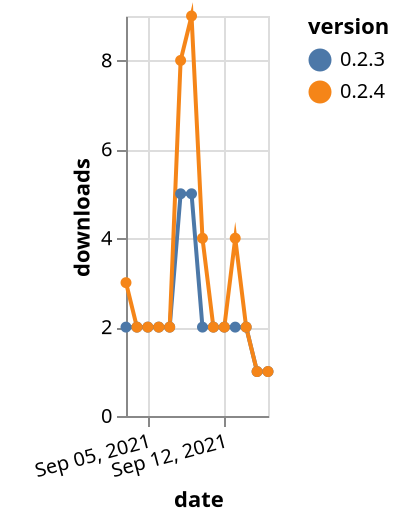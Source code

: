 {"$schema": "https://vega.github.io/schema/vega-lite/v5.json", "description": "A simple bar chart with embedded data.", "data": {"values": [{"date": "2021-09-03", "total": 3288, "delta": 2, "version": "0.2.3"}, {"date": "2021-09-04", "total": 3290, "delta": 2, "version": "0.2.3"}, {"date": "2021-09-05", "total": 3292, "delta": 2, "version": "0.2.3"}, {"date": "2021-09-06", "total": 3294, "delta": 2, "version": "0.2.3"}, {"date": "2021-09-07", "total": 3296, "delta": 2, "version": "0.2.3"}, {"date": "2021-09-08", "total": 3301, "delta": 5, "version": "0.2.3"}, {"date": "2021-09-09", "total": 3306, "delta": 5, "version": "0.2.3"}, {"date": "2021-09-10", "total": 3308, "delta": 2, "version": "0.2.3"}, {"date": "2021-09-11", "total": 3310, "delta": 2, "version": "0.2.3"}, {"date": "2021-09-12", "total": 3312, "delta": 2, "version": "0.2.3"}, {"date": "2021-09-13", "total": 3314, "delta": 2, "version": "0.2.3"}, {"date": "2021-09-14", "total": 3316, "delta": 2, "version": "0.2.3"}, {"date": "2021-09-15", "total": 3317, "delta": 1, "version": "0.2.3"}, {"date": "2021-09-16", "total": 3318, "delta": 1, "version": "0.2.3"}, {"date": "2021-09-03", "total": 5355, "delta": 3, "version": "0.2.4"}, {"date": "2021-09-04", "total": 5357, "delta": 2, "version": "0.2.4"}, {"date": "2021-09-05", "total": 5359, "delta": 2, "version": "0.2.4"}, {"date": "2021-09-06", "total": 5361, "delta": 2, "version": "0.2.4"}, {"date": "2021-09-07", "total": 5363, "delta": 2, "version": "0.2.4"}, {"date": "2021-09-08", "total": 5371, "delta": 8, "version": "0.2.4"}, {"date": "2021-09-09", "total": 5380, "delta": 9, "version": "0.2.4"}, {"date": "2021-09-10", "total": 5384, "delta": 4, "version": "0.2.4"}, {"date": "2021-09-11", "total": 5386, "delta": 2, "version": "0.2.4"}, {"date": "2021-09-12", "total": 5388, "delta": 2, "version": "0.2.4"}, {"date": "2021-09-13", "total": 5392, "delta": 4, "version": "0.2.4"}, {"date": "2021-09-14", "total": 5394, "delta": 2, "version": "0.2.4"}, {"date": "2021-09-15", "total": 5395, "delta": 1, "version": "0.2.4"}, {"date": "2021-09-16", "total": 5396, "delta": 1, "version": "0.2.4"}]}, "width": "container", "mark": {"type": "line", "point": {"filled": true}}, "encoding": {"x": {"field": "date", "type": "temporal", "timeUnit": "yearmonthdate", "title": "date", "axis": {"labelAngle": -15}}, "y": {"field": "delta", "type": "quantitative", "title": "downloads"}, "color": {"field": "version", "type": "nominal"}, "tooltip": {"field": "delta"}}}